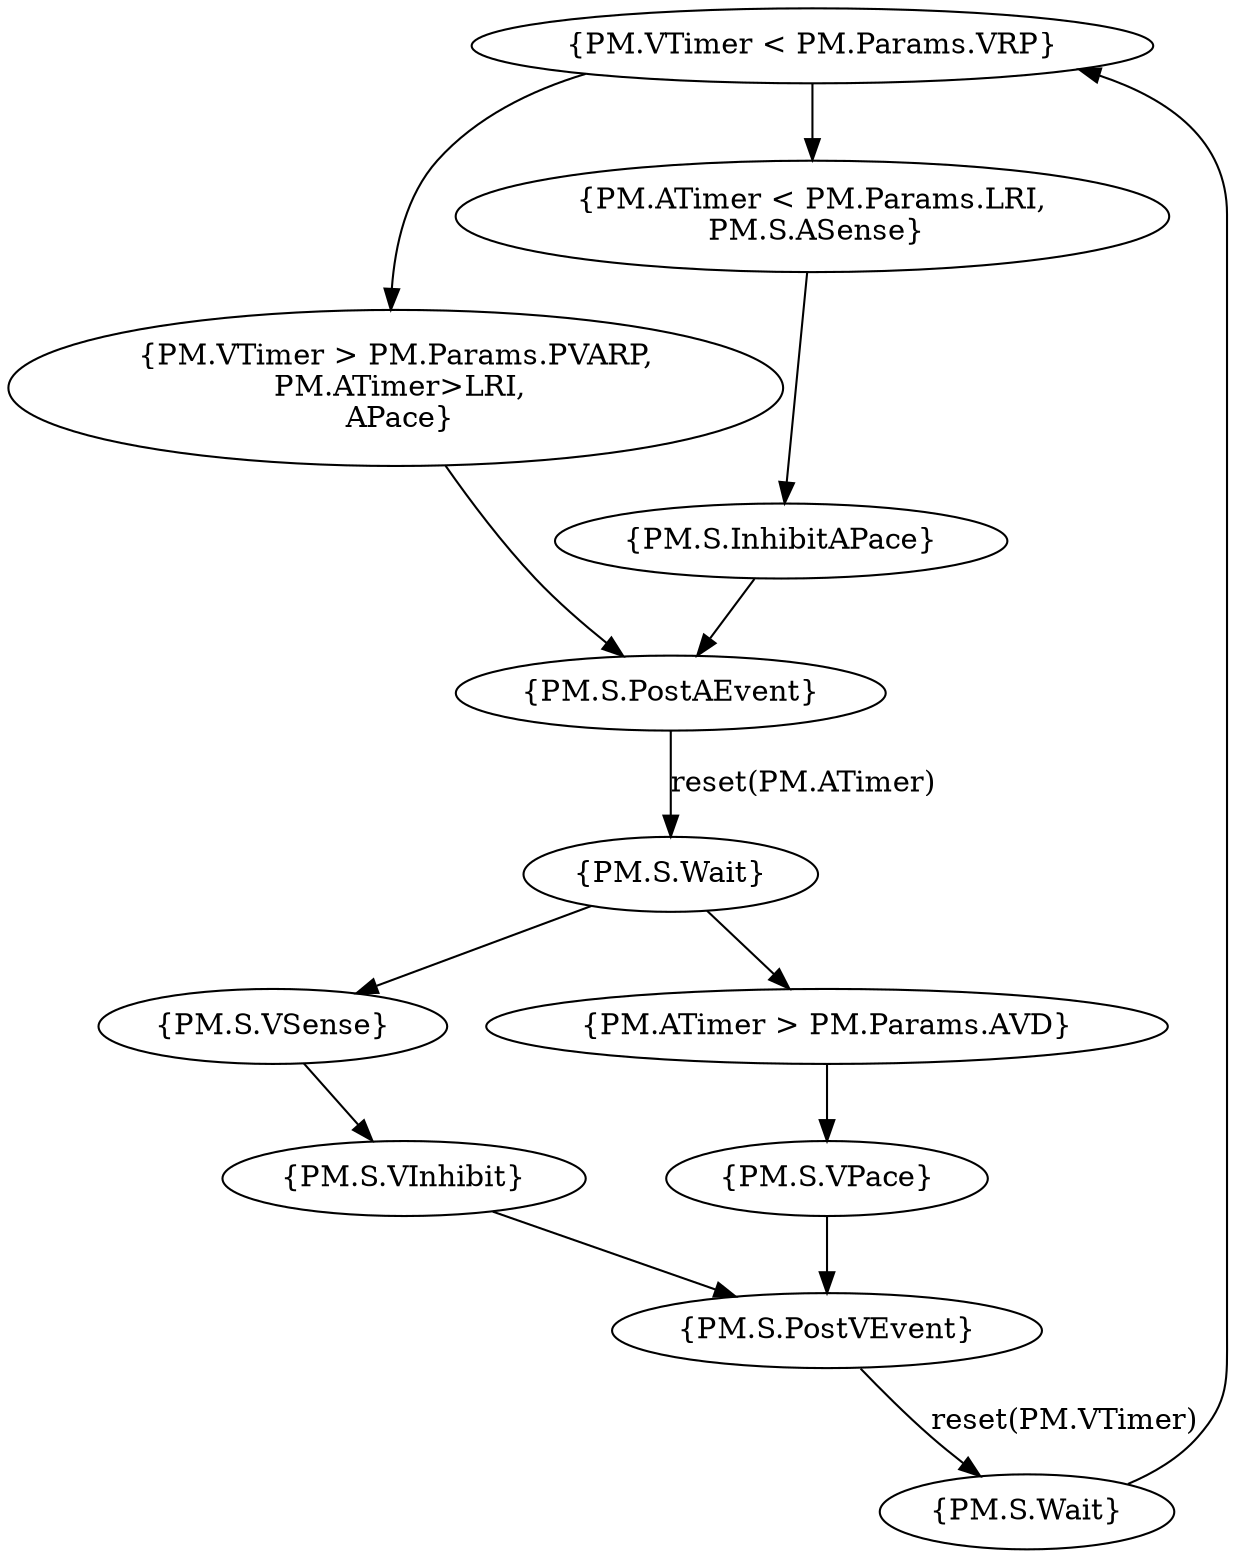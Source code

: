 digraph{
  1 [label="{PM.VTimer < PM.Params.VRP}"];
  2 [label="{PM.VTimer > PM.Params.PVARP,\n PM.ATimer>LRI,\n APace}"];
  3 [label="{PM.S.PostAEvent}"];
  4 [label="{PM.ATimer < PM.Params.LRI,\n PM.S.ASense}"];
  5 [label="{PM.S.InhibitAPace}"];
  6 [label="{PM.S.VSense}"];
  7 [label="{PM.S.VInhibit}"];
  8 [label="{PM.S.PostVEvent}"];
  9 [label="{PM.ATimer > PM.Params.AVD}"];
  10 [label="{PM.S.VPace}"];
  11 [label="{PM.S.Wait}"];
  12 [label="{PM.S.Wait}"];

  1->2;
  2->3;
  1->4;
  4->5;
  5->3;
  3->12 [label="reset(PM.ATimer)"];
  12->6;
  6->7;
  7->8;
  8->11  [label="reset(PM.VTimer)"];
  11->1;
  12->9;
  9->10;
  10->8;
}
